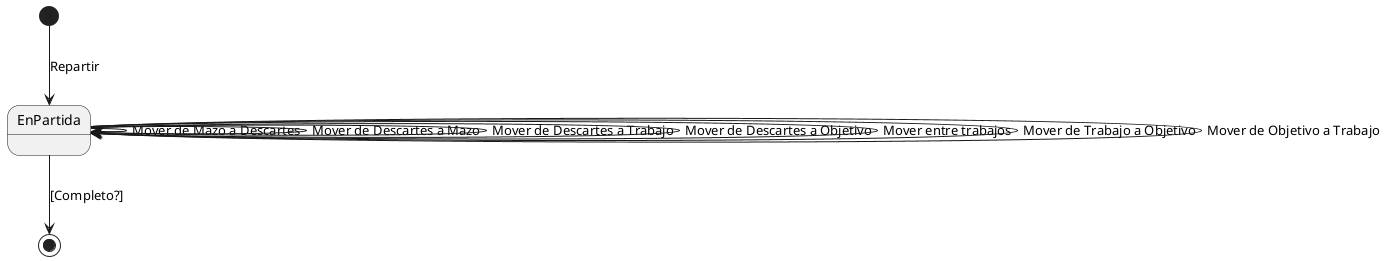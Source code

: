 @startuml

[*] -down-> EnPartida: Repartir

EnPartida -> EnPartida: Mover de Mazo a Descartes
EnPartida -> EnPartida: Mover de Descartes a Mazo
EnPartida -> EnPartida: Mover de Descartes a Trabajo
EnPartida -> EnPartida: Mover de Descartes a Objetivo
EnPartida -> EnPartida: Mover entre trabajos
EnPartida -> EnPartida: Mover de Trabajo a Objetivo
EnPartida -> EnPartida: Mover de Objetivo a Trabajo
EnPartida -down-> [*]: [Completo?]

@enduml